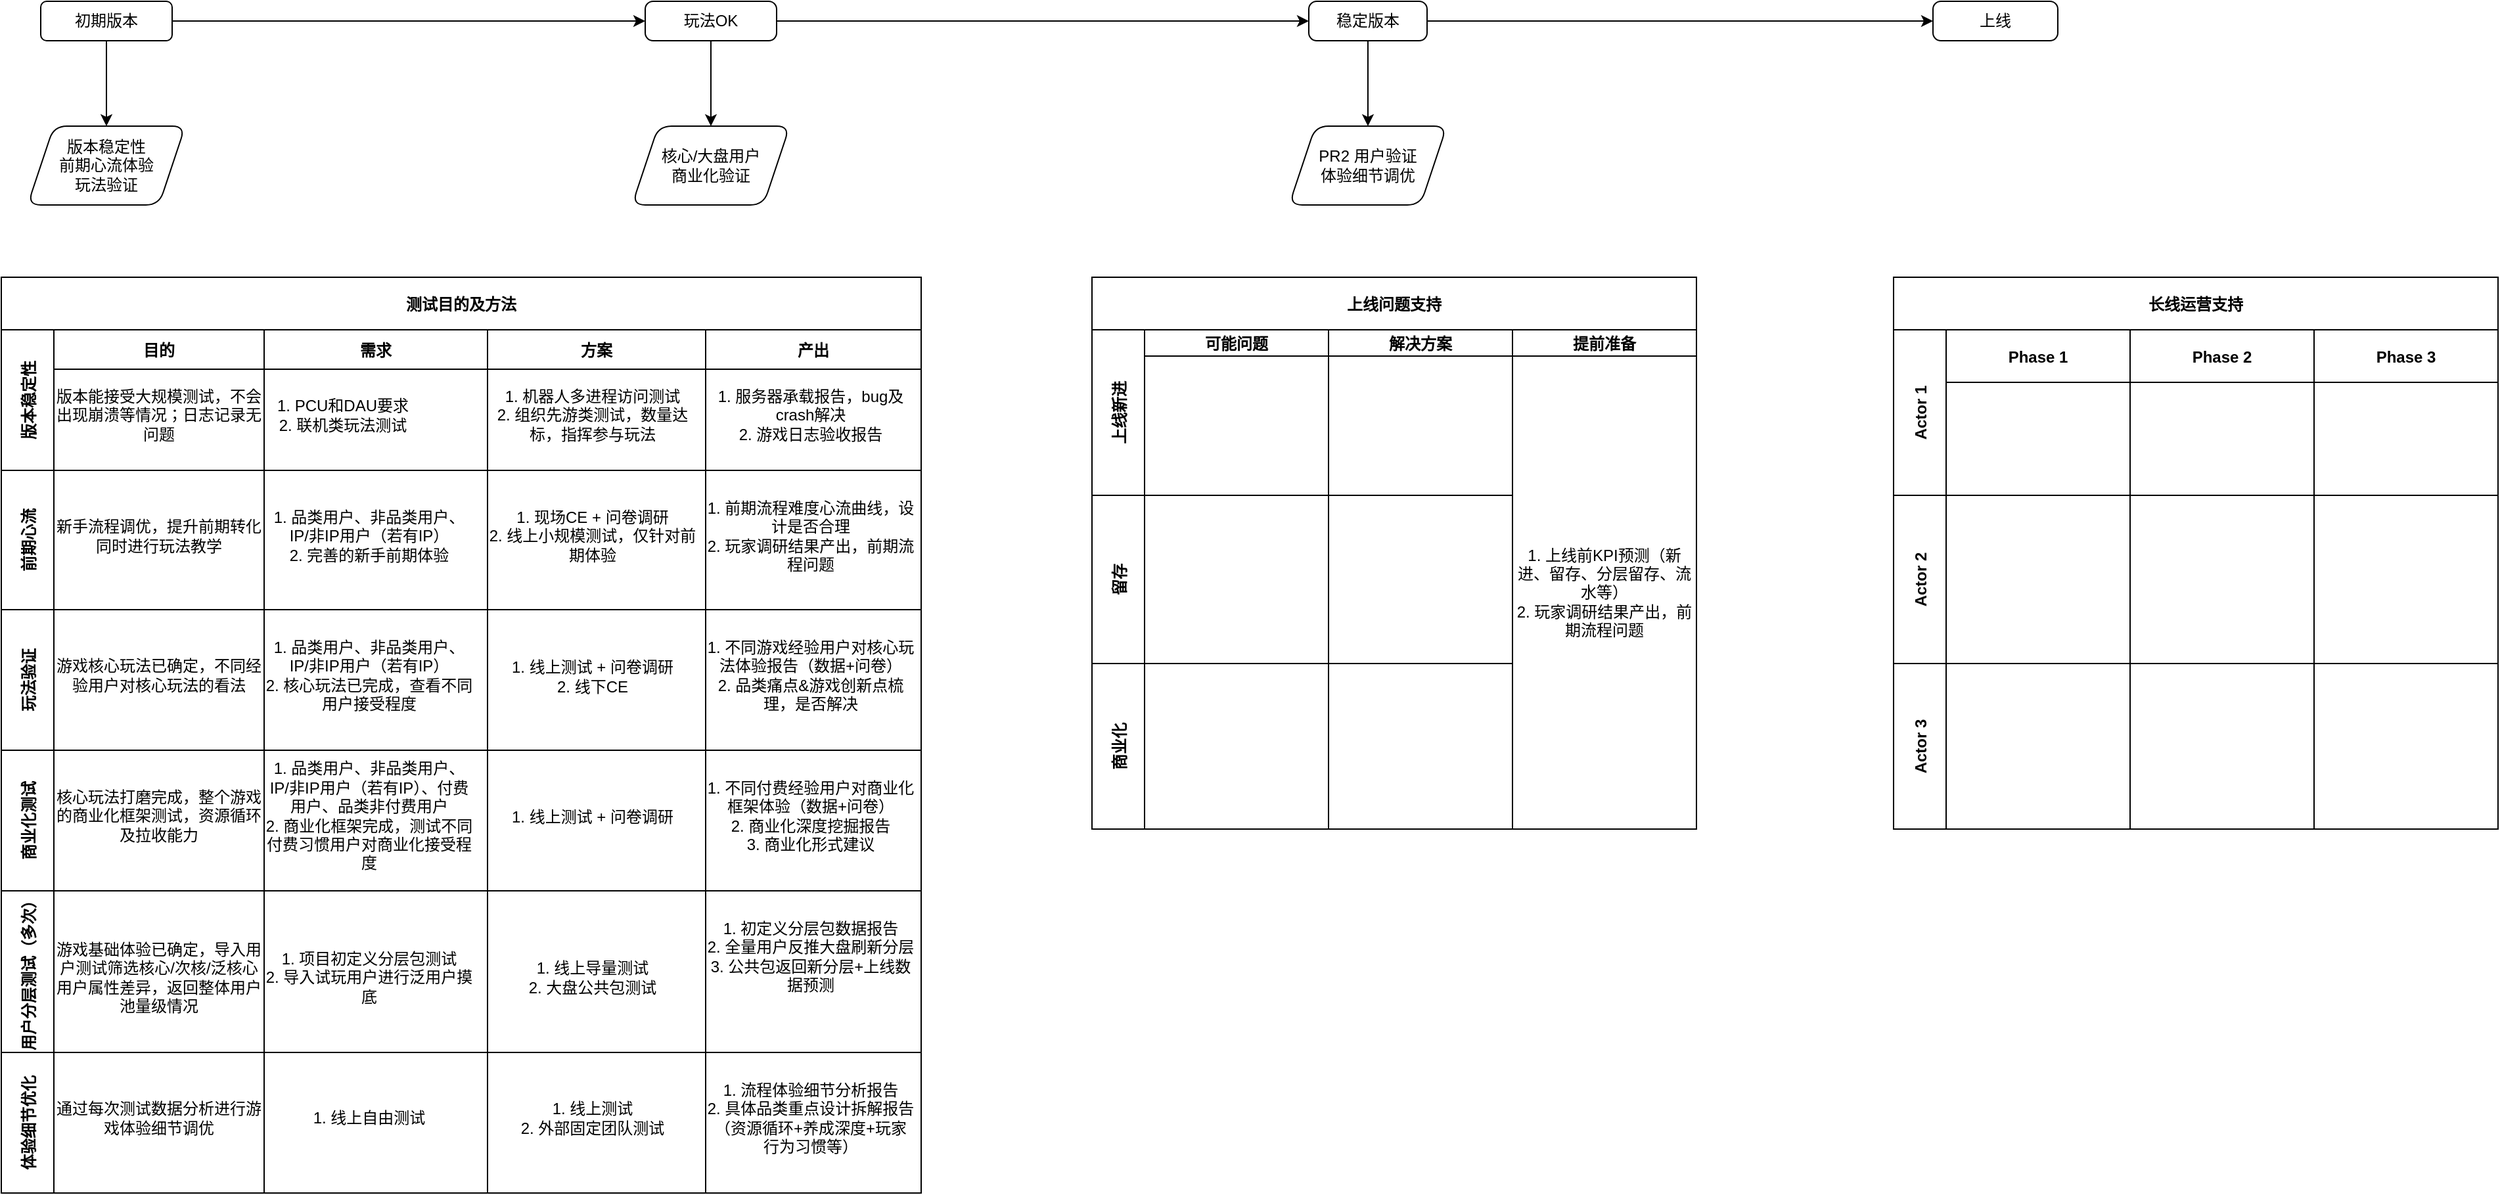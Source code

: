 <mxfile version="16.2.4" type="github">
  <diagram id="Qz1s9SNeP7v2p1puwppg" name="Page-1">
    <mxGraphModel dx="1038" dy="547" grid="1" gridSize="10" guides="1" tooltips="1" connect="1" arrows="1" fold="1" page="1" pageScale="1" pageWidth="1654" pageHeight="2336" math="0" shadow="0">
      <root>
        <mxCell id="0" />
        <mxCell id="1" parent="0" />
        <mxCell id="sKu4yoeBNKB5ariSwKYG-6" value="" style="edgeStyle=orthogonalEdgeStyle;rounded=0;orthogonalLoop=1;jettySize=auto;html=1;" edge="1" parent="1" source="sKu4yoeBNKB5ariSwKYG-1" target="sKu4yoeBNKB5ariSwKYG-5">
          <mxGeometry relative="1" as="geometry" />
        </mxCell>
        <mxCell id="sKu4yoeBNKB5ariSwKYG-8" value="" style="edgeStyle=orthogonalEdgeStyle;rounded=0;orthogonalLoop=1;jettySize=auto;html=1;" edge="1" parent="1" source="sKu4yoeBNKB5ariSwKYG-1" target="sKu4yoeBNKB5ariSwKYG-7">
          <mxGeometry relative="1" as="geometry" />
        </mxCell>
        <mxCell id="sKu4yoeBNKB5ariSwKYG-1" value="初期版本" style="rounded=1;whiteSpace=wrap;html=1;" vertex="1" parent="1">
          <mxGeometry x="70" y="40" width="100" height="30" as="geometry" />
        </mxCell>
        <mxCell id="sKu4yoeBNKB5ariSwKYG-5" value="版本稳定性&lt;br&gt;前期心流体验&lt;br&gt;玩法验证" style="shape=parallelogram;perimeter=parallelogramPerimeter;whiteSpace=wrap;html=1;fixedSize=1;rounded=1;" vertex="1" parent="1">
          <mxGeometry x="60" y="135" width="120" height="60" as="geometry" />
        </mxCell>
        <mxCell id="sKu4yoeBNKB5ariSwKYG-10" value="" style="edgeStyle=orthogonalEdgeStyle;rounded=0;orthogonalLoop=1;jettySize=auto;html=1;" edge="1" parent="1" source="sKu4yoeBNKB5ariSwKYG-7" target="sKu4yoeBNKB5ariSwKYG-9">
          <mxGeometry relative="1" as="geometry" />
        </mxCell>
        <mxCell id="sKu4yoeBNKB5ariSwKYG-12" value="" style="edgeStyle=orthogonalEdgeStyle;rounded=0;orthogonalLoop=1;jettySize=auto;html=1;" edge="1" parent="1" source="sKu4yoeBNKB5ariSwKYG-7" target="sKu4yoeBNKB5ariSwKYG-11">
          <mxGeometry relative="1" as="geometry" />
        </mxCell>
        <mxCell id="sKu4yoeBNKB5ariSwKYG-7" value="玩法OK" style="whiteSpace=wrap;html=1;rounded=1;direction=west;arcSize=20;" vertex="1" parent="1">
          <mxGeometry x="530" y="40" width="100" height="30" as="geometry" />
        </mxCell>
        <mxCell id="sKu4yoeBNKB5ariSwKYG-9" value="核心/大盘用户&lt;br&gt;商业化验证" style="shape=parallelogram;perimeter=parallelogramPerimeter;whiteSpace=wrap;html=1;fixedSize=1;rounded=1;arcSize=20;" vertex="1" parent="1">
          <mxGeometry x="520" y="135" width="120" height="60" as="geometry" />
        </mxCell>
        <mxCell id="sKu4yoeBNKB5ariSwKYG-14" value="" style="edgeStyle=orthogonalEdgeStyle;rounded=0;orthogonalLoop=1;jettySize=auto;html=1;" edge="1" parent="1" source="sKu4yoeBNKB5ariSwKYG-11" target="sKu4yoeBNKB5ariSwKYG-13">
          <mxGeometry relative="1" as="geometry" />
        </mxCell>
        <mxCell id="sKu4yoeBNKB5ariSwKYG-16" value="" style="edgeStyle=orthogonalEdgeStyle;rounded=0;orthogonalLoop=1;jettySize=auto;html=1;" edge="1" parent="1" source="sKu4yoeBNKB5ariSwKYG-11" target="sKu4yoeBNKB5ariSwKYG-15">
          <mxGeometry relative="1" as="geometry" />
        </mxCell>
        <mxCell id="sKu4yoeBNKB5ariSwKYG-11" value="稳定版本" style="whiteSpace=wrap;html=1;rounded=1;arcSize=20;" vertex="1" parent="1">
          <mxGeometry x="1035" y="40" width="90" height="30" as="geometry" />
        </mxCell>
        <mxCell id="sKu4yoeBNKB5ariSwKYG-13" value="上线" style="whiteSpace=wrap;html=1;rounded=1;arcSize=20;" vertex="1" parent="1">
          <mxGeometry x="1510" y="40" width="95" height="30" as="geometry" />
        </mxCell>
        <mxCell id="sKu4yoeBNKB5ariSwKYG-15" value="PR2 用户验证&lt;br&gt;体验细节调优" style="shape=parallelogram;perimeter=parallelogramPerimeter;whiteSpace=wrap;html=1;fixedSize=1;rounded=1;arcSize=20;" vertex="1" parent="1">
          <mxGeometry x="1020" y="135" width="120" height="60" as="geometry" />
        </mxCell>
        <mxCell id="sKu4yoeBNKB5ariSwKYG-23" value="测试目的及方法" style="shape=table;childLayout=tableLayout;startSize=40;collapsible=0;recursiveResize=0;expand=0;fontStyle=1;" vertex="1" parent="1">
          <mxGeometry x="40" y="250" width="700" height="697" as="geometry" />
        </mxCell>
        <mxCell id="sKu4yoeBNKB5ariSwKYG-24" value="版本稳定性" style="shape=tableRow;horizontal=0;startSize=40;swimlaneHead=0;swimlaneBody=0;top=0;left=0;bottom=0;right=0;dropTarget=0;fillColor=none;collapsible=0;recursiveResize=0;expand=0;fontStyle=1;" vertex="1" parent="sKu4yoeBNKB5ariSwKYG-23">
          <mxGeometry y="40" width="700" height="107" as="geometry" />
        </mxCell>
        <mxCell id="sKu4yoeBNKB5ariSwKYG-25" value="目的" style="swimlane;swimlaneHead=0;swimlaneBody=0;fontStyle=0;connectable=0;fillColor=none;startSize=30;collapsible=0;recursiveResize=0;expand=0;fontStyle=1;" vertex="1" parent="sKu4yoeBNKB5ariSwKYG-24">
          <mxGeometry x="40" width="160" height="107" as="geometry">
            <mxRectangle width="160" height="107" as="alternateBounds" />
          </mxGeometry>
        </mxCell>
        <mxCell id="sKu4yoeBNKB5ariSwKYG-45" value="版本能接受大规模测试，不会出现崩溃等情况；日志记录无问题" style="text;html=1;strokeColor=none;fillColor=none;align=center;verticalAlign=middle;whiteSpace=wrap;rounded=0;" vertex="1" parent="sKu4yoeBNKB5ariSwKYG-25">
          <mxGeometry y="30" width="160" height="70" as="geometry" />
        </mxCell>
        <mxCell id="sKu4yoeBNKB5ariSwKYG-26" value="需求" style="swimlane;swimlaneHead=0;swimlaneBody=0;fontStyle=0;connectable=0;fillColor=none;startSize=30;collapsible=0;recursiveResize=0;expand=0;fontStyle=1;" vertex="1" parent="sKu4yoeBNKB5ariSwKYG-24">
          <mxGeometry x="200" width="170" height="107" as="geometry">
            <mxRectangle width="170" height="107" as="alternateBounds" />
          </mxGeometry>
        </mxCell>
        <mxCell id="sKu4yoeBNKB5ariSwKYG-48" value="1. PCU和DAU要求&lt;br&gt;2. 联机类玩法测试" style="text;html=1;strokeColor=none;fillColor=none;align=center;verticalAlign=middle;whiteSpace=wrap;rounded=0;" vertex="1" parent="sKu4yoeBNKB5ariSwKYG-26">
          <mxGeometry y="30" width="120" height="70" as="geometry" />
        </mxCell>
        <mxCell id="sKu4yoeBNKB5ariSwKYG-27" value="方案" style="swimlane;swimlaneHead=0;swimlaneBody=0;fontStyle=0;connectable=0;fillColor=none;startSize=30;collapsible=0;recursiveResize=0;expand=0;fontStyle=1;" vertex="1" parent="sKu4yoeBNKB5ariSwKYG-24">
          <mxGeometry x="370" width="166" height="107" as="geometry">
            <mxRectangle width="166" height="107" as="alternateBounds" />
          </mxGeometry>
        </mxCell>
        <mxCell id="sKu4yoeBNKB5ariSwKYG-49" value="1. 机器人多进程访问测试&lt;br&gt;2. 组织先游类测试，数量达标，指挥参与玩法" style="text;html=1;strokeColor=none;fillColor=none;align=center;verticalAlign=middle;whiteSpace=wrap;rounded=0;" vertex="1" parent="sKu4yoeBNKB5ariSwKYG-27">
          <mxGeometry y="30" width="160" height="70" as="geometry" />
        </mxCell>
        <mxCell id="sKu4yoeBNKB5ariSwKYG-67" value="产出" style="swimlane;swimlaneHead=0;swimlaneBody=0;fontStyle=0;connectable=0;fillColor=none;startSize=30;collapsible=0;recursiveResize=0;expand=0;fontStyle=1;" vertex="1" parent="sKu4yoeBNKB5ariSwKYG-24">
          <mxGeometry x="536" width="164" height="107" as="geometry">
            <mxRectangle width="164" height="107" as="alternateBounds" />
          </mxGeometry>
        </mxCell>
        <mxCell id="sKu4yoeBNKB5ariSwKYG-88" value="1. 服务器承载报告，bug及crash解决&lt;br&gt;2. 游戏日志验收报告" style="text;html=1;strokeColor=none;fillColor=none;align=center;verticalAlign=middle;whiteSpace=wrap;rounded=0;" vertex="1" parent="sKu4yoeBNKB5ariSwKYG-67">
          <mxGeometry y="30" width="160" height="70" as="geometry" />
        </mxCell>
        <mxCell id="sKu4yoeBNKB5ariSwKYG-28" value="前期心流" style="shape=tableRow;horizontal=0;startSize=40;swimlaneHead=0;swimlaneBody=0;top=0;left=0;bottom=0;right=0;dropTarget=0;fillColor=none;collapsible=0;recursiveResize=0;expand=0;fontStyle=1;align=center;" vertex="1" parent="sKu4yoeBNKB5ariSwKYG-23">
          <mxGeometry y="147" width="700" height="106" as="geometry" />
        </mxCell>
        <mxCell id="sKu4yoeBNKB5ariSwKYG-29" value="" style="swimlane;swimlaneHead=0;swimlaneBody=0;fontStyle=0;connectable=0;fillColor=none;startSize=0;collapsible=0;recursiveResize=0;expand=0;fontStyle=1;" vertex="1" parent="sKu4yoeBNKB5ariSwKYG-28">
          <mxGeometry x="40" width="160" height="106" as="geometry">
            <mxRectangle width="160" height="106" as="alternateBounds" />
          </mxGeometry>
        </mxCell>
        <mxCell id="sKu4yoeBNKB5ariSwKYG-90" value="新手流程调优，提升前期转化同时进行玩法教学" style="text;html=1;strokeColor=none;fillColor=none;align=center;verticalAlign=middle;whiteSpace=wrap;rounded=0;" vertex="1" parent="sKu4yoeBNKB5ariSwKYG-29">
          <mxGeometry width="160" height="100" as="geometry" />
        </mxCell>
        <mxCell id="sKu4yoeBNKB5ariSwKYG-30" value="" style="swimlane;swimlaneHead=0;swimlaneBody=0;fontStyle=0;connectable=0;fillColor=none;startSize=0;collapsible=0;recursiveResize=0;expand=0;fontStyle=1;" vertex="1" parent="sKu4yoeBNKB5ariSwKYG-28">
          <mxGeometry x="200" width="170" height="106" as="geometry">
            <mxRectangle width="170" height="106" as="alternateBounds" />
          </mxGeometry>
        </mxCell>
        <mxCell id="sKu4yoeBNKB5ariSwKYG-92" value="1. 品类用户、非品类用户、IP/非IP用户（若有IP）&lt;br&gt;2. 完善的新手前期体验" style="text;html=1;strokeColor=none;fillColor=none;align=center;verticalAlign=middle;whiteSpace=wrap;rounded=0;" vertex="1" parent="sKu4yoeBNKB5ariSwKYG-30">
          <mxGeometry width="160" height="100" as="geometry" />
        </mxCell>
        <mxCell id="sKu4yoeBNKB5ariSwKYG-31" value="" style="swimlane;swimlaneHead=0;swimlaneBody=0;fontStyle=0;connectable=0;fillColor=none;startSize=0;collapsible=0;recursiveResize=0;expand=0;fontStyle=1;" vertex="1" parent="sKu4yoeBNKB5ariSwKYG-28">
          <mxGeometry x="370" width="166" height="106" as="geometry">
            <mxRectangle width="166" height="106" as="alternateBounds" />
          </mxGeometry>
        </mxCell>
        <mxCell id="sKu4yoeBNKB5ariSwKYG-93" value="1. 现场CE + 问卷调研&lt;br&gt;2. 线上小规模测试，仅针对前期体验" style="text;html=1;strokeColor=none;fillColor=none;align=center;verticalAlign=middle;whiteSpace=wrap;rounded=0;" vertex="1" parent="sKu4yoeBNKB5ariSwKYG-31">
          <mxGeometry width="160" height="100" as="geometry" />
        </mxCell>
        <mxCell id="sKu4yoeBNKB5ariSwKYG-68" style="swimlane;swimlaneHead=0;swimlaneBody=0;fontStyle=0;connectable=0;fillColor=none;startSize=0;collapsible=0;recursiveResize=0;expand=0;fontStyle=1;" vertex="1" parent="sKu4yoeBNKB5ariSwKYG-28">
          <mxGeometry x="536" width="164" height="106" as="geometry">
            <mxRectangle width="164" height="106" as="alternateBounds" />
          </mxGeometry>
        </mxCell>
        <mxCell id="sKu4yoeBNKB5ariSwKYG-104" value="1. 前期流程难度心流曲线，设计是否合理&lt;br&gt;2. 玩家调研结果产出，前期流程问题" style="text;html=1;strokeColor=none;fillColor=none;align=center;verticalAlign=middle;whiteSpace=wrap;rounded=0;" vertex="1" parent="sKu4yoeBNKB5ariSwKYG-68">
          <mxGeometry width="160" height="100" as="geometry" />
        </mxCell>
        <mxCell id="sKu4yoeBNKB5ariSwKYG-32" value="玩法验证" style="shape=tableRow;horizontal=0;startSize=40;swimlaneHead=0;swimlaneBody=0;top=0;left=0;bottom=0;right=0;dropTarget=0;fillColor=none;collapsible=0;recursiveResize=0;expand=0;fontStyle=1;" vertex="1" parent="sKu4yoeBNKB5ariSwKYG-23">
          <mxGeometry y="253" width="700" height="107" as="geometry" />
        </mxCell>
        <mxCell id="sKu4yoeBNKB5ariSwKYG-33" value="" style="swimlane;swimlaneHead=0;swimlaneBody=0;fontStyle=0;connectable=0;fillColor=none;startSize=0;collapsible=0;recursiveResize=0;expand=0;fontStyle=1;" vertex="1" parent="sKu4yoeBNKB5ariSwKYG-32">
          <mxGeometry x="40" width="160" height="107" as="geometry">
            <mxRectangle width="160" height="107" as="alternateBounds" />
          </mxGeometry>
        </mxCell>
        <mxCell id="sKu4yoeBNKB5ariSwKYG-105" value="游戏核心玩法已确定，不同经验用户对核心玩法的看法" style="text;html=1;strokeColor=none;fillColor=none;align=center;verticalAlign=middle;whiteSpace=wrap;rounded=0;" vertex="1" parent="sKu4yoeBNKB5ariSwKYG-33">
          <mxGeometry width="160" height="100" as="geometry" />
        </mxCell>
        <mxCell id="sKu4yoeBNKB5ariSwKYG-34" value="" style="swimlane;swimlaneHead=0;swimlaneBody=0;fontStyle=0;connectable=0;fillColor=none;startSize=0;collapsible=0;recursiveResize=0;expand=0;fontStyle=1;" vertex="1" parent="sKu4yoeBNKB5ariSwKYG-32">
          <mxGeometry x="200" width="170" height="107" as="geometry">
            <mxRectangle width="170" height="107" as="alternateBounds" />
          </mxGeometry>
        </mxCell>
        <mxCell id="sKu4yoeBNKB5ariSwKYG-134" value="1. 品类用户、非品类用户、IP/非IP用户（若有IP）&lt;br&gt;2. 核心玩法已完成，查看不同用户接受程度" style="text;html=1;strokeColor=none;fillColor=none;align=center;verticalAlign=middle;whiteSpace=wrap;rounded=0;" vertex="1" parent="sKu4yoeBNKB5ariSwKYG-34">
          <mxGeometry width="160" height="100" as="geometry" />
        </mxCell>
        <mxCell id="sKu4yoeBNKB5ariSwKYG-35" value="" style="swimlane;swimlaneHead=0;swimlaneBody=0;fontStyle=0;connectable=0;fillColor=none;startSize=0;collapsible=0;recursiveResize=0;expand=0;fontStyle=1;" vertex="1" parent="sKu4yoeBNKB5ariSwKYG-32">
          <mxGeometry x="370" width="166" height="107" as="geometry">
            <mxRectangle width="166" height="107" as="alternateBounds" />
          </mxGeometry>
        </mxCell>
        <mxCell id="sKu4yoeBNKB5ariSwKYG-135" value="" style="swimlane;swimlaneHead=0;swimlaneBody=0;fontStyle=0;connectable=0;fillColor=none;startSize=0;collapsible=0;recursiveResize=0;expand=0;fontStyle=1;" vertex="1" parent="sKu4yoeBNKB5ariSwKYG-35">
          <mxGeometry y="1" width="166" height="106" as="geometry">
            <mxRectangle width="166" height="106" as="alternateBounds" />
          </mxGeometry>
        </mxCell>
        <mxCell id="sKu4yoeBNKB5ariSwKYG-136" value="1. 线上测试 + 问卷调研&lt;br&gt;2. 线下CE" style="text;html=1;strokeColor=none;fillColor=none;align=center;verticalAlign=middle;whiteSpace=wrap;rounded=0;" vertex="1" parent="sKu4yoeBNKB5ariSwKYG-135">
          <mxGeometry width="160" height="100" as="geometry" />
        </mxCell>
        <mxCell id="sKu4yoeBNKB5ariSwKYG-69" style="swimlane;swimlaneHead=0;swimlaneBody=0;fontStyle=0;connectable=0;fillColor=none;startSize=0;collapsible=0;recursiveResize=0;expand=0;fontStyle=1;" vertex="1" parent="sKu4yoeBNKB5ariSwKYG-32">
          <mxGeometry x="536" width="164" height="107" as="geometry">
            <mxRectangle width="164" height="107" as="alternateBounds" />
          </mxGeometry>
        </mxCell>
        <mxCell id="sKu4yoeBNKB5ariSwKYG-137" value="1. 不同游戏经验用户对核心玩法体验报告（数据+问卷）&lt;br&gt;2. 品类痛点&amp;amp;游戏创新点梳理，是否解决" style="text;html=1;strokeColor=none;fillColor=none;align=center;verticalAlign=middle;whiteSpace=wrap;rounded=0;" vertex="1" parent="sKu4yoeBNKB5ariSwKYG-69">
          <mxGeometry width="160" height="100" as="geometry" />
        </mxCell>
        <mxCell id="sKu4yoeBNKB5ariSwKYG-78" value="商业化测试" style="shape=tableRow;horizontal=0;startSize=40;swimlaneHead=0;swimlaneBody=0;top=0;left=0;bottom=0;right=0;dropTarget=0;fillColor=none;collapsible=0;recursiveResize=0;expand=0;fontStyle=1;" vertex="1" parent="sKu4yoeBNKB5ariSwKYG-23">
          <mxGeometry y="360" width="700" height="107" as="geometry" />
        </mxCell>
        <mxCell id="sKu4yoeBNKB5ariSwKYG-79" style="swimlane;swimlaneHead=0;swimlaneBody=0;fontStyle=0;connectable=0;fillColor=none;startSize=0;collapsible=0;recursiveResize=0;expand=0;fontStyle=1;" vertex="1" parent="sKu4yoeBNKB5ariSwKYG-78">
          <mxGeometry x="40" width="160" height="107" as="geometry">
            <mxRectangle width="160" height="107" as="alternateBounds" />
          </mxGeometry>
        </mxCell>
        <mxCell id="sKu4yoeBNKB5ariSwKYG-80" style="swimlane;swimlaneHead=0;swimlaneBody=0;fontStyle=0;connectable=0;fillColor=none;startSize=0;collapsible=0;recursiveResize=0;expand=0;fontStyle=1;" vertex="1" parent="sKu4yoeBNKB5ariSwKYG-78">
          <mxGeometry x="200" width="170" height="107" as="geometry">
            <mxRectangle width="170" height="107" as="alternateBounds" />
          </mxGeometry>
        </mxCell>
        <mxCell id="sKu4yoeBNKB5ariSwKYG-106" value="核心玩法打磨完成，整个游戏的商业化框架测试，资源循环及拉收能力" style="text;html=1;strokeColor=none;fillColor=none;align=center;verticalAlign=middle;whiteSpace=wrap;rounded=0;" vertex="1" parent="sKu4yoeBNKB5ariSwKYG-80">
          <mxGeometry x="-160" width="160" height="100" as="geometry" />
        </mxCell>
        <mxCell id="sKu4yoeBNKB5ariSwKYG-138" value="1. 品类用户、非品类用户、IP/非IP用户（若有IP）、付费用户、品类非付费用户&lt;br&gt;2. 商业化框架完成，测试不同付费习惯用户对商业化接受程度" style="text;html=1;strokeColor=none;fillColor=none;align=center;verticalAlign=middle;whiteSpace=wrap;rounded=0;" vertex="1" parent="sKu4yoeBNKB5ariSwKYG-80">
          <mxGeometry width="160" height="100" as="geometry" />
        </mxCell>
        <mxCell id="sKu4yoeBNKB5ariSwKYG-81" style="swimlane;swimlaneHead=0;swimlaneBody=0;fontStyle=0;connectable=0;fillColor=none;startSize=0;collapsible=0;recursiveResize=0;expand=0;fontStyle=1;" vertex="1" parent="sKu4yoeBNKB5ariSwKYG-78">
          <mxGeometry x="370" width="166" height="107" as="geometry">
            <mxRectangle width="166" height="107" as="alternateBounds" />
          </mxGeometry>
        </mxCell>
        <mxCell id="sKu4yoeBNKB5ariSwKYG-139" value="" style="swimlane;swimlaneHead=0;swimlaneBody=0;fontStyle=0;connectable=0;fillColor=none;startSize=0;collapsible=0;recursiveResize=0;expand=0;fontStyle=1;" vertex="1" parent="sKu4yoeBNKB5ariSwKYG-81">
          <mxGeometry width="166" height="107" as="geometry">
            <mxRectangle width="166" height="107" as="alternateBounds" />
          </mxGeometry>
        </mxCell>
        <mxCell id="sKu4yoeBNKB5ariSwKYG-140" value="" style="swimlane;swimlaneHead=0;swimlaneBody=0;fontStyle=0;connectable=0;fillColor=none;startSize=0;collapsible=0;recursiveResize=0;expand=0;fontStyle=1;" vertex="1" parent="sKu4yoeBNKB5ariSwKYG-139">
          <mxGeometry y="1" width="166" height="106" as="geometry">
            <mxRectangle width="166" height="106" as="alternateBounds" />
          </mxGeometry>
        </mxCell>
        <mxCell id="sKu4yoeBNKB5ariSwKYG-141" value="1. 线上测试 + 问卷调研" style="text;html=1;strokeColor=none;fillColor=none;align=center;verticalAlign=middle;whiteSpace=wrap;rounded=0;" vertex="1" parent="sKu4yoeBNKB5ariSwKYG-140">
          <mxGeometry width="160" height="100" as="geometry" />
        </mxCell>
        <mxCell id="sKu4yoeBNKB5ariSwKYG-82" style="swimlane;swimlaneHead=0;swimlaneBody=0;fontStyle=0;connectable=0;fillColor=none;startSize=0;collapsible=0;recursiveResize=0;expand=0;fontStyle=1;" vertex="1" parent="sKu4yoeBNKB5ariSwKYG-78">
          <mxGeometry x="536" width="164" height="107" as="geometry">
            <mxRectangle width="164" height="107" as="alternateBounds" />
          </mxGeometry>
        </mxCell>
        <mxCell id="sKu4yoeBNKB5ariSwKYG-142" style="swimlane;swimlaneHead=0;swimlaneBody=0;fontStyle=0;connectable=0;fillColor=none;startSize=0;collapsible=0;recursiveResize=0;expand=0;fontStyle=1;" vertex="1" parent="sKu4yoeBNKB5ariSwKYG-82">
          <mxGeometry width="164" height="107" as="geometry">
            <mxRectangle width="164" height="107" as="alternateBounds" />
          </mxGeometry>
        </mxCell>
        <mxCell id="sKu4yoeBNKB5ariSwKYG-143" value="1. 不同付费经验用户对商业化框架体验（数据+问卷）&lt;br&gt;2. 商业化深度挖掘报告&lt;br&gt;3. 商业化形式建议" style="text;html=1;strokeColor=none;fillColor=none;align=center;verticalAlign=middle;whiteSpace=wrap;rounded=0;" vertex="1" parent="sKu4yoeBNKB5ariSwKYG-142">
          <mxGeometry width="160" height="100" as="geometry" />
        </mxCell>
        <mxCell id="sKu4yoeBNKB5ariSwKYG-83" value="用户分层测试（多次）" style="shape=tableRow;horizontal=0;startSize=40;swimlaneHead=0;swimlaneBody=0;top=0;left=0;bottom=0;right=0;dropTarget=0;fillColor=none;collapsible=0;recursiveResize=0;expand=0;fontStyle=1;" vertex="1" parent="sKu4yoeBNKB5ariSwKYG-23">
          <mxGeometry y="467" width="700" height="123" as="geometry" />
        </mxCell>
        <mxCell id="sKu4yoeBNKB5ariSwKYG-84" style="swimlane;swimlaneHead=0;swimlaneBody=0;fontStyle=0;connectable=0;fillColor=none;startSize=0;collapsible=0;recursiveResize=0;expand=0;fontStyle=1;" vertex="1" parent="sKu4yoeBNKB5ariSwKYG-83">
          <mxGeometry x="40" width="160" height="123" as="geometry">
            <mxRectangle width="160" height="123" as="alternateBounds" />
          </mxGeometry>
        </mxCell>
        <mxCell id="sKu4yoeBNKB5ariSwKYG-85" style="swimlane;swimlaneHead=0;swimlaneBody=0;fontStyle=0;connectable=0;fillColor=none;startSize=0;collapsible=0;recursiveResize=0;expand=0;fontStyle=1;" vertex="1" parent="sKu4yoeBNKB5ariSwKYG-83">
          <mxGeometry x="200" width="170" height="123" as="geometry">
            <mxRectangle width="170" height="123" as="alternateBounds" />
          </mxGeometry>
        </mxCell>
        <mxCell id="sKu4yoeBNKB5ariSwKYG-86" style="swimlane;swimlaneHead=0;swimlaneBody=0;fontStyle=0;connectable=0;fillColor=none;startSize=0;collapsible=0;recursiveResize=0;expand=0;fontStyle=1;" vertex="1" parent="sKu4yoeBNKB5ariSwKYG-83">
          <mxGeometry x="370" width="166" height="123" as="geometry">
            <mxRectangle width="166" height="123" as="alternateBounds" />
          </mxGeometry>
        </mxCell>
        <mxCell id="sKu4yoeBNKB5ariSwKYG-87" style="swimlane;swimlaneHead=0;swimlaneBody=0;fontStyle=0;connectable=0;fillColor=none;startSize=0;collapsible=0;recursiveResize=0;expand=0;fontStyle=1;" vertex="1" parent="sKu4yoeBNKB5ariSwKYG-83">
          <mxGeometry x="536" width="164" height="123" as="geometry">
            <mxRectangle width="164" height="123" as="alternateBounds" />
          </mxGeometry>
        </mxCell>
        <mxCell id="sKu4yoeBNKB5ariSwKYG-146" value="1. 初定义分层包数据报告&lt;br&gt;2. 全量用户反推大盘刷新分层&lt;br&gt;3. 公共包返回新分层+上线数据预测" style="text;html=1;strokeColor=none;fillColor=none;align=center;verticalAlign=middle;whiteSpace=wrap;rounded=0;" vertex="1" parent="sKu4yoeBNKB5ariSwKYG-87">
          <mxGeometry width="160" height="100" as="geometry" />
        </mxCell>
        <mxCell id="sKu4yoeBNKB5ariSwKYG-94" value="体验细节优化" style="shape=tableRow;horizontal=0;startSize=40;swimlaneHead=0;swimlaneBody=0;top=0;left=0;bottom=0;right=0;dropTarget=0;fillColor=none;collapsible=0;recursiveResize=0;expand=0;fontStyle=1;" vertex="1" parent="sKu4yoeBNKB5ariSwKYG-23">
          <mxGeometry y="590" width="700" height="107" as="geometry" />
        </mxCell>
        <mxCell id="sKu4yoeBNKB5ariSwKYG-95" style="swimlane;swimlaneHead=0;swimlaneBody=0;fontStyle=0;connectable=0;fillColor=none;startSize=0;collapsible=0;recursiveResize=0;expand=0;fontStyle=1;" vertex="1" parent="sKu4yoeBNKB5ariSwKYG-94">
          <mxGeometry x="40" width="160" height="107" as="geometry">
            <mxRectangle width="160" height="107" as="alternateBounds" />
          </mxGeometry>
        </mxCell>
        <mxCell id="sKu4yoeBNKB5ariSwKYG-107" value="游戏基础体验已确定，导入用户测试筛选核心/次核/泛核心用户属性差异，返回整体用户池量级情况" style="text;html=1;strokeColor=none;fillColor=none;align=center;verticalAlign=middle;whiteSpace=wrap;rounded=0;" vertex="1" parent="sKu4yoeBNKB5ariSwKYG-95">
          <mxGeometry y="-107" width="160" height="100" as="geometry" />
        </mxCell>
        <mxCell id="sKu4yoeBNKB5ariSwKYG-147" value="通过每次测试数据分析进行游戏体验细节调优" style="text;html=1;strokeColor=none;fillColor=none;align=center;verticalAlign=middle;whiteSpace=wrap;rounded=0;" vertex="1" parent="sKu4yoeBNKB5ariSwKYG-95">
          <mxGeometry width="160" height="100" as="geometry" />
        </mxCell>
        <mxCell id="sKu4yoeBNKB5ariSwKYG-96" style="swimlane;swimlaneHead=0;swimlaneBody=0;fontStyle=0;connectable=0;fillColor=none;startSize=0;collapsible=0;recursiveResize=0;expand=0;fontStyle=1;" vertex="1" parent="sKu4yoeBNKB5ariSwKYG-94">
          <mxGeometry x="200" width="170" height="107" as="geometry">
            <mxRectangle width="170" height="107" as="alternateBounds" />
          </mxGeometry>
        </mxCell>
        <mxCell id="sKu4yoeBNKB5ariSwKYG-144" value="1. 项目初定义分层包测试&lt;br&gt;2. 导入试玩用户进行泛用户摸底" style="text;html=1;strokeColor=none;fillColor=none;align=center;verticalAlign=middle;whiteSpace=wrap;rounded=0;" vertex="1" parent="sKu4yoeBNKB5ariSwKYG-96">
          <mxGeometry y="-107" width="160" height="100" as="geometry" />
        </mxCell>
        <mxCell id="sKu4yoeBNKB5ariSwKYG-148" value="1. 线上自由测试" style="text;html=1;strokeColor=none;fillColor=none;align=center;verticalAlign=middle;whiteSpace=wrap;rounded=0;" vertex="1" parent="sKu4yoeBNKB5ariSwKYG-96">
          <mxGeometry width="160" height="100" as="geometry" />
        </mxCell>
        <mxCell id="sKu4yoeBNKB5ariSwKYG-97" style="swimlane;swimlaneHead=0;swimlaneBody=0;fontStyle=0;connectable=0;fillColor=none;startSize=0;collapsible=0;recursiveResize=0;expand=0;fontStyle=1;" vertex="1" parent="sKu4yoeBNKB5ariSwKYG-94">
          <mxGeometry x="370" width="166" height="107" as="geometry">
            <mxRectangle width="166" height="107" as="alternateBounds" />
          </mxGeometry>
        </mxCell>
        <mxCell id="sKu4yoeBNKB5ariSwKYG-145" value="1. 线上导量测试&lt;br&gt;2. 大盘公共包测试" style="text;html=1;strokeColor=none;fillColor=none;align=center;verticalAlign=middle;whiteSpace=wrap;rounded=0;" vertex="1" parent="sKu4yoeBNKB5ariSwKYG-97">
          <mxGeometry y="-107" width="160" height="100" as="geometry" />
        </mxCell>
        <mxCell id="sKu4yoeBNKB5ariSwKYG-149" value="1. 线上测试&lt;br&gt;2. 外部固定团队测试" style="text;html=1;strokeColor=none;fillColor=none;align=center;verticalAlign=middle;whiteSpace=wrap;rounded=0;" vertex="1" parent="sKu4yoeBNKB5ariSwKYG-97">
          <mxGeometry width="160" height="100" as="geometry" />
        </mxCell>
        <mxCell id="sKu4yoeBNKB5ariSwKYG-98" style="swimlane;swimlaneHead=0;swimlaneBody=0;fontStyle=0;connectable=0;fillColor=none;startSize=0;collapsible=0;recursiveResize=0;expand=0;fontStyle=1;" vertex="1" parent="sKu4yoeBNKB5ariSwKYG-94">
          <mxGeometry x="536" width="164" height="107" as="geometry">
            <mxRectangle width="164" height="107" as="alternateBounds" />
          </mxGeometry>
        </mxCell>
        <mxCell id="sKu4yoeBNKB5ariSwKYG-150" value="1. 流程体验细节分析报告&lt;br&gt;2. 具体品类重点设计拆解报告（资源循环+养成深度+玩家行为习惯等）" style="text;html=1;strokeColor=none;fillColor=none;align=center;verticalAlign=middle;whiteSpace=wrap;rounded=0;" vertex="1" parent="sKu4yoeBNKB5ariSwKYG-98">
          <mxGeometry width="160" height="100" as="geometry" />
        </mxCell>
        <mxCell id="sKu4yoeBNKB5ariSwKYG-108" value="上线问题支持" style="shape=table;childLayout=tableLayout;startSize=40;collapsible=0;recursiveResize=0;expand=0;fontStyle=1;" vertex="1" parent="1">
          <mxGeometry x="870" y="250" width="460" height="420" as="geometry" />
        </mxCell>
        <mxCell id="sKu4yoeBNKB5ariSwKYG-109" value="上线新进" style="shape=tableRow;horizontal=0;startSize=40;swimlaneHead=0;swimlaneBody=0;top=0;left=0;bottom=0;right=0;dropTarget=0;fillColor=none;collapsible=0;recursiveResize=0;expand=0;fontStyle=1;" vertex="1" parent="sKu4yoeBNKB5ariSwKYG-108">
          <mxGeometry y="40" width="460" height="126" as="geometry" />
        </mxCell>
        <mxCell id="sKu4yoeBNKB5ariSwKYG-110" value="可能问题" style="swimlane;swimlaneHead=0;swimlaneBody=0;fontStyle=0;connectable=0;fillColor=none;startSize=20;collapsible=0;recursiveResize=0;expand=0;fontStyle=1;" vertex="1" parent="sKu4yoeBNKB5ariSwKYG-109">
          <mxGeometry x="40" width="140" height="126" as="geometry">
            <mxRectangle width="140" height="126" as="alternateBounds" />
          </mxGeometry>
        </mxCell>
        <mxCell id="sKu4yoeBNKB5ariSwKYG-111" value="解决方案" style="swimlane;swimlaneHead=0;swimlaneBody=0;fontStyle=0;connectable=0;fillColor=none;startSize=20;collapsible=0;recursiveResize=0;expand=0;fontStyle=1;" vertex="1" parent="sKu4yoeBNKB5ariSwKYG-109">
          <mxGeometry x="180" width="140" height="126" as="geometry">
            <mxRectangle width="140" height="126" as="alternateBounds" />
          </mxGeometry>
        </mxCell>
        <mxCell id="sKu4yoeBNKB5ariSwKYG-112" value="提前准备" style="swimlane;swimlaneHead=0;swimlaneBody=0;fontStyle=0;connectable=0;fillColor=none;startSize=20;collapsible=0;recursiveResize=0;expand=0;fontStyle=1;rowspan=3;colspan=1;" vertex="1" parent="sKu4yoeBNKB5ariSwKYG-109">
          <mxGeometry x="320" width="140" height="380" as="geometry">
            <mxRectangle width="140" height="126" as="alternateBounds" />
          </mxGeometry>
        </mxCell>
        <mxCell id="sKu4yoeBNKB5ariSwKYG-155" value="1. 上线前KPI预测（新进、留存、分层留存、流水等）&lt;br&gt;2. 玩家调研结果产出，前期流程问题" style="text;html=1;strokeColor=none;fillColor=none;align=center;verticalAlign=middle;whiteSpace=wrap;rounded=0;" vertex="1" parent="sKu4yoeBNKB5ariSwKYG-112">
          <mxGeometry y="20" width="140" height="360" as="geometry" />
        </mxCell>
        <mxCell id="sKu4yoeBNKB5ariSwKYG-113" value="留存" style="shape=tableRow;horizontal=0;startSize=40;swimlaneHead=0;swimlaneBody=0;top=0;left=0;bottom=0;right=0;dropTarget=0;fillColor=none;collapsible=0;recursiveResize=0;expand=0;fontStyle=1;" vertex="1" parent="sKu4yoeBNKB5ariSwKYG-108">
          <mxGeometry y="166" width="460" height="128" as="geometry" />
        </mxCell>
        <mxCell id="sKu4yoeBNKB5ariSwKYG-114" value="" style="swimlane;swimlaneHead=0;swimlaneBody=0;fontStyle=0;connectable=0;fillColor=none;startSize=0;collapsible=0;recursiveResize=0;expand=0;fontStyle=1;" vertex="1" parent="sKu4yoeBNKB5ariSwKYG-113">
          <mxGeometry x="40" width="140" height="128" as="geometry">
            <mxRectangle width="140" height="128" as="alternateBounds" />
          </mxGeometry>
        </mxCell>
        <mxCell id="sKu4yoeBNKB5ariSwKYG-115" value="" style="swimlane;swimlaneHead=0;swimlaneBody=0;fontStyle=0;connectable=0;fillColor=none;startSize=0;collapsible=0;recursiveResize=0;expand=0;fontStyle=1;" vertex="1" parent="sKu4yoeBNKB5ariSwKYG-113">
          <mxGeometry x="180" width="140" height="128" as="geometry">
            <mxRectangle width="140" height="128" as="alternateBounds" />
          </mxGeometry>
        </mxCell>
        <mxCell id="sKu4yoeBNKB5ariSwKYG-116" value="" style="swimlane;swimlaneHead=0;swimlaneBody=0;fontStyle=0;connectable=0;fillColor=none;startSize=0;collapsible=0;recursiveResize=0;expand=0;fontStyle=1;" vertex="1" visible="0" parent="sKu4yoeBNKB5ariSwKYG-113">
          <mxGeometry x="320" width="140" height="128" as="geometry">
            <mxRectangle width="140" height="128" as="alternateBounds" />
          </mxGeometry>
        </mxCell>
        <mxCell id="sKu4yoeBNKB5ariSwKYG-117" value="商业化" style="shape=tableRow;horizontal=0;startSize=40;swimlaneHead=0;swimlaneBody=0;top=0;left=0;bottom=0;right=0;dropTarget=0;fillColor=none;collapsible=0;recursiveResize=0;expand=0;fontStyle=1;" vertex="1" parent="sKu4yoeBNKB5ariSwKYG-108">
          <mxGeometry y="294" width="460" height="126" as="geometry" />
        </mxCell>
        <mxCell id="sKu4yoeBNKB5ariSwKYG-118" value="" style="swimlane;swimlaneHead=0;swimlaneBody=0;fontStyle=0;connectable=0;fillColor=none;startSize=0;collapsible=0;recursiveResize=0;expand=0;fontStyle=1;" vertex="1" parent="sKu4yoeBNKB5ariSwKYG-117">
          <mxGeometry x="40" width="140" height="126" as="geometry">
            <mxRectangle width="140" height="126" as="alternateBounds" />
          </mxGeometry>
        </mxCell>
        <mxCell id="sKu4yoeBNKB5ariSwKYG-119" value="" style="swimlane;swimlaneHead=0;swimlaneBody=0;fontStyle=0;connectable=0;fillColor=none;startSize=0;collapsible=0;recursiveResize=0;expand=0;fontStyle=1;" vertex="1" parent="sKu4yoeBNKB5ariSwKYG-117">
          <mxGeometry x="180" width="140" height="126" as="geometry">
            <mxRectangle width="140" height="126" as="alternateBounds" />
          </mxGeometry>
        </mxCell>
        <mxCell id="sKu4yoeBNKB5ariSwKYG-120" value="" style="swimlane;swimlaneHead=0;swimlaneBody=0;fontStyle=0;connectable=0;fillColor=none;startSize=0;collapsible=0;recursiveResize=0;expand=0;fontStyle=1;" vertex="1" visible="0" parent="sKu4yoeBNKB5ariSwKYG-117">
          <mxGeometry x="320" width="140" height="126" as="geometry">
            <mxRectangle width="140" height="126" as="alternateBounds" />
          </mxGeometry>
        </mxCell>
        <mxCell id="sKu4yoeBNKB5ariSwKYG-121" value="长线运营支持" style="shape=table;childLayout=tableLayout;startSize=40;collapsible=0;recursiveResize=0;expand=0;fontStyle=1;" vertex="1" parent="1">
          <mxGeometry x="1480" y="250" width="460" height="420" as="geometry" />
        </mxCell>
        <mxCell id="sKu4yoeBNKB5ariSwKYG-122" value="Actor 1" style="shape=tableRow;horizontal=0;startSize=40;swimlaneHead=0;swimlaneBody=0;top=0;left=0;bottom=0;right=0;dropTarget=0;fillColor=none;collapsible=0;recursiveResize=0;expand=0;fontStyle=1;" vertex="1" parent="sKu4yoeBNKB5ariSwKYG-121">
          <mxGeometry y="40" width="460" height="126" as="geometry" />
        </mxCell>
        <mxCell id="sKu4yoeBNKB5ariSwKYG-123" value="Phase 1" style="swimlane;swimlaneHead=0;swimlaneBody=0;fontStyle=0;connectable=0;fillColor=none;startSize=40;collapsible=0;recursiveResize=0;expand=0;fontStyle=1;" vertex="1" parent="sKu4yoeBNKB5ariSwKYG-122">
          <mxGeometry x="40" width="140" height="126" as="geometry">
            <mxRectangle width="140" height="126" as="alternateBounds" />
          </mxGeometry>
        </mxCell>
        <mxCell id="sKu4yoeBNKB5ariSwKYG-124" value="Phase 2" style="swimlane;swimlaneHead=0;swimlaneBody=0;fontStyle=0;connectable=0;fillColor=none;startSize=40;collapsible=0;recursiveResize=0;expand=0;fontStyle=1;" vertex="1" parent="sKu4yoeBNKB5ariSwKYG-122">
          <mxGeometry x="180" width="140" height="126" as="geometry">
            <mxRectangle width="140" height="126" as="alternateBounds" />
          </mxGeometry>
        </mxCell>
        <mxCell id="sKu4yoeBNKB5ariSwKYG-125" value="Phase 3" style="swimlane;swimlaneHead=0;swimlaneBody=0;fontStyle=0;connectable=0;fillColor=none;startSize=40;collapsible=0;recursiveResize=0;expand=0;fontStyle=1;" vertex="1" parent="sKu4yoeBNKB5ariSwKYG-122">
          <mxGeometry x="320" width="140" height="126" as="geometry">
            <mxRectangle width="140" height="126" as="alternateBounds" />
          </mxGeometry>
        </mxCell>
        <mxCell id="sKu4yoeBNKB5ariSwKYG-126" value="Actor 2" style="shape=tableRow;horizontal=0;startSize=40;swimlaneHead=0;swimlaneBody=0;top=0;left=0;bottom=0;right=0;dropTarget=0;fillColor=none;collapsible=0;recursiveResize=0;expand=0;fontStyle=1;" vertex="1" parent="sKu4yoeBNKB5ariSwKYG-121">
          <mxGeometry y="166" width="460" height="128" as="geometry" />
        </mxCell>
        <mxCell id="sKu4yoeBNKB5ariSwKYG-127" value="" style="swimlane;swimlaneHead=0;swimlaneBody=0;fontStyle=0;connectable=0;fillColor=none;startSize=0;collapsible=0;recursiveResize=0;expand=0;fontStyle=1;" vertex="1" parent="sKu4yoeBNKB5ariSwKYG-126">
          <mxGeometry x="40" width="140" height="128" as="geometry">
            <mxRectangle width="140" height="128" as="alternateBounds" />
          </mxGeometry>
        </mxCell>
        <mxCell id="sKu4yoeBNKB5ariSwKYG-128" value="" style="swimlane;swimlaneHead=0;swimlaneBody=0;fontStyle=0;connectable=0;fillColor=none;startSize=0;collapsible=0;recursiveResize=0;expand=0;fontStyle=1;" vertex="1" parent="sKu4yoeBNKB5ariSwKYG-126">
          <mxGeometry x="180" width="140" height="128" as="geometry">
            <mxRectangle width="140" height="128" as="alternateBounds" />
          </mxGeometry>
        </mxCell>
        <mxCell id="sKu4yoeBNKB5ariSwKYG-129" value="" style="swimlane;swimlaneHead=0;swimlaneBody=0;fontStyle=0;connectable=0;fillColor=none;startSize=0;collapsible=0;recursiveResize=0;expand=0;fontStyle=1;" vertex="1" parent="sKu4yoeBNKB5ariSwKYG-126">
          <mxGeometry x="320" width="140" height="128" as="geometry">
            <mxRectangle width="140" height="128" as="alternateBounds" />
          </mxGeometry>
        </mxCell>
        <mxCell id="sKu4yoeBNKB5ariSwKYG-130" value="Actor 3" style="shape=tableRow;horizontal=0;startSize=40;swimlaneHead=0;swimlaneBody=0;top=0;left=0;bottom=0;right=0;dropTarget=0;fillColor=none;collapsible=0;recursiveResize=0;expand=0;fontStyle=1;" vertex="1" parent="sKu4yoeBNKB5ariSwKYG-121">
          <mxGeometry y="294" width="460" height="126" as="geometry" />
        </mxCell>
        <mxCell id="sKu4yoeBNKB5ariSwKYG-131" value="" style="swimlane;swimlaneHead=0;swimlaneBody=0;fontStyle=0;connectable=0;fillColor=none;startSize=0;collapsible=0;recursiveResize=0;expand=0;fontStyle=1;" vertex="1" parent="sKu4yoeBNKB5ariSwKYG-130">
          <mxGeometry x="40" width="140" height="126" as="geometry">
            <mxRectangle width="140" height="126" as="alternateBounds" />
          </mxGeometry>
        </mxCell>
        <mxCell id="sKu4yoeBNKB5ariSwKYG-132" value="" style="swimlane;swimlaneHead=0;swimlaneBody=0;fontStyle=0;connectable=0;fillColor=none;startSize=0;collapsible=0;recursiveResize=0;expand=0;fontStyle=1;" vertex="1" parent="sKu4yoeBNKB5ariSwKYG-130">
          <mxGeometry x="180" width="140" height="126" as="geometry">
            <mxRectangle width="140" height="126" as="alternateBounds" />
          </mxGeometry>
        </mxCell>
        <mxCell id="sKu4yoeBNKB5ariSwKYG-133" value="" style="swimlane;swimlaneHead=0;swimlaneBody=0;fontStyle=0;connectable=0;fillColor=none;startSize=0;collapsible=0;recursiveResize=0;expand=0;fontStyle=1;" vertex="1" parent="sKu4yoeBNKB5ariSwKYG-130">
          <mxGeometry x="320" width="140" height="126" as="geometry">
            <mxRectangle width="140" height="126" as="alternateBounds" />
          </mxGeometry>
        </mxCell>
      </root>
    </mxGraphModel>
  </diagram>
</mxfile>
